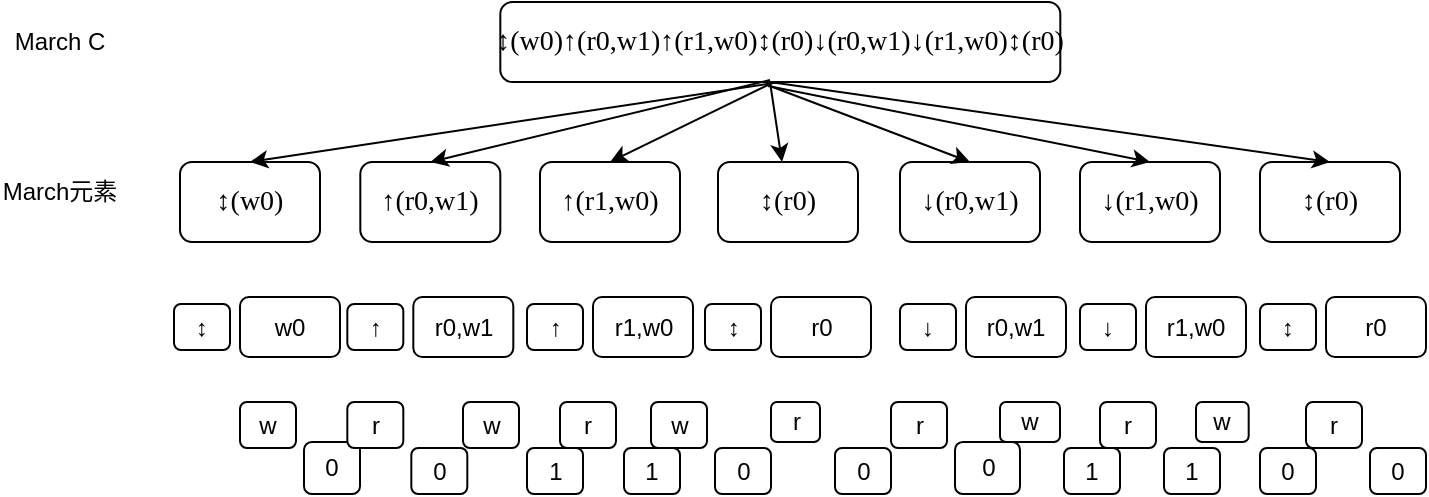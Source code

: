 <mxfile version="20.8.20" type="github">
  <diagram id="oGFlpdTqN46abrTQSJ-Q" name="第 1 页">
    <mxGraphModel dx="1434" dy="796" grid="1" gridSize="10" guides="1" tooltips="1" connect="1" arrows="1" fold="1" page="0" pageScale="1" pageWidth="827" pageHeight="1169" math="0" shadow="0">
      <root>
        <mxCell id="0" />
        <mxCell id="1" parent="0" />
        <mxCell id="kUgraecNUWA_pfVt_VVu-1" value="&lt;p class=&quot;MsoNormal&quot;&gt;&lt;span style=&quot;mso-spacerun:&#39;yes&#39;;font-family:&#39;Times New Roman&#39;;font-size:10.5pt;&lt;br/&gt;mso-font-kerning:1.0pt;&quot;&gt;↕(w0)↑(r0,w1)↑(r1,w0)↕(r0)↓(r0,w1)↓(r1,w0)↕(r0)&lt;/span&gt;&lt;/p&gt;" style="rounded=1;whiteSpace=wrap;html=1;" parent="1" vertex="1">
          <mxGeometry x="270.16" y="160" width="280" height="40" as="geometry" />
        </mxCell>
        <mxCell id="kUgraecNUWA_pfVt_VVu-3" value="&lt;p class=&quot;MsoNormal&quot;&gt;&lt;span style=&quot;mso-spacerun:&#39;yes&#39;;font-family:&#39;Times New Roman&#39;;font-size:10.5pt;&lt;br/&gt;mso-font-kerning:1.0pt;&quot;&gt;↕(w0)&lt;/span&gt;&lt;/p&gt;" style="rounded=1;whiteSpace=wrap;html=1;" parent="1" vertex="1">
          <mxGeometry x="110" y="240" width="70" height="40" as="geometry" />
        </mxCell>
        <mxCell id="kUgraecNUWA_pfVt_VVu-4" value="&lt;p class=&quot;MsoNormal&quot;&gt;&lt;span style=&quot;mso-spacerun:&#39;yes&#39;;font-family:&#39;Times New Roman&#39;;font-size:10.5pt;&#xa;mso-font-kerning:1.0pt;&quot;&gt;&lt;font face=&quot;Times New Roman&quot;&gt;↑(r0,w1)&lt;/font&gt;&lt;/span&gt;&lt;/p&gt;" style="rounded=1;whiteSpace=wrap;html=1;" parent="1" vertex="1">
          <mxGeometry x="200.16" y="240" width="70" height="40" as="geometry" />
        </mxCell>
        <mxCell id="kUgraecNUWA_pfVt_VVu-5" value="&lt;p class=&quot;MsoNormal&quot;&gt;&lt;span style=&quot;mso-spacerun:&#39;yes&#39;;font-family:&#39;Times New Roman&#39;;font-size:10.5pt;&lt;br/&gt;mso-font-kerning:1.0pt;&quot;&gt;↑(r1,w0)&lt;/span&gt;&lt;/p&gt;" style="rounded=1;whiteSpace=wrap;html=1;" parent="1" vertex="1">
          <mxGeometry x="290" y="240" width="70" height="40" as="geometry" />
        </mxCell>
        <mxCell id="kUgraecNUWA_pfVt_VVu-6" value="&lt;p class=&quot;MsoNormal&quot;&gt;&lt;span style=&quot;mso-spacerun:&#39;yes&#39;;font-family:&#39;Times New Roman&#39;;font-size:10.5pt;&lt;br/&gt;mso-font-kerning:1.0pt;&quot;&gt;↕(r0)&lt;/span&gt;&lt;/p&gt;" style="rounded=1;whiteSpace=wrap;html=1;" parent="1" vertex="1">
          <mxGeometry x="379" y="240" width="70" height="40" as="geometry" />
        </mxCell>
        <mxCell id="kUgraecNUWA_pfVt_VVu-7" value="&lt;p class=&quot;MsoNormal&quot;&gt;&lt;span style=&quot;mso-spacerun:&#39;yes&#39;;font-family:&#39;Times New Roman&#39;;font-size:10.5pt;&lt;br/&gt;mso-font-kerning:1.0pt;&quot;&gt;↓(r0,w1)&lt;/span&gt;&lt;/p&gt;" style="rounded=1;whiteSpace=wrap;html=1;" parent="1" vertex="1">
          <mxGeometry x="470" y="240" width="70" height="40" as="geometry" />
        </mxCell>
        <mxCell id="kUgraecNUWA_pfVt_VVu-8" value="&lt;p class=&quot;MsoNormal&quot;&gt;&lt;span style=&quot;mso-spacerun:&#39;yes&#39;;font-family:&#39;Times New Roman&#39;;font-size:10.5pt;&lt;br/&gt;mso-font-kerning:1.0pt;&quot;&gt;↓(r1,w0)&lt;/span&gt;&lt;/p&gt;" style="rounded=1;whiteSpace=wrap;html=1;" parent="1" vertex="1">
          <mxGeometry x="560" y="240" width="70" height="40" as="geometry" />
        </mxCell>
        <mxCell id="kUgraecNUWA_pfVt_VVu-9" value="&lt;p class=&quot;MsoNormal&quot;&gt;&lt;span style=&quot;mso-spacerun:&#39;yes&#39;;font-family:&#39;Times New Roman&#39;;font-size:10.5pt;&lt;br/&gt;mso-font-kerning:1.0pt;&quot;&gt;↕(r0)&lt;/span&gt;&lt;/p&gt;" style="rounded=1;whiteSpace=wrap;html=1;" parent="1" vertex="1">
          <mxGeometry x="650" y="240" width="70" height="40" as="geometry" />
        </mxCell>
        <mxCell id="kUgraecNUWA_pfVt_VVu-14" value="March C" style="text;html=1;strokeColor=none;fillColor=none;align=center;verticalAlign=middle;whiteSpace=wrap;rounded=0;" parent="1" vertex="1">
          <mxGeometry x="20" y="165" width="60" height="30" as="geometry" />
        </mxCell>
        <mxCell id="kUgraecNUWA_pfVt_VVu-15" value="March元素" style="text;html=1;strokeColor=none;fillColor=none;align=center;verticalAlign=middle;whiteSpace=wrap;rounded=0;" parent="1" vertex="1">
          <mxGeometry x="20" y="240" width="60" height="30" as="geometry" />
        </mxCell>
        <mxCell id="pRD_6JttEL12qKxeUE_r-2" value="" style="endArrow=classic;html=1;rounded=0;exitX=0.5;exitY=1;exitDx=0;exitDy=0;entryX=0.5;entryY=0;entryDx=0;entryDy=0;" edge="1" parent="1" source="kUgraecNUWA_pfVt_VVu-1" target="kUgraecNUWA_pfVt_VVu-3">
          <mxGeometry width="50" height="50" relative="1" as="geometry">
            <mxPoint x="-9" y="453" as="sourcePoint" />
            <mxPoint x="41" y="403" as="targetPoint" />
          </mxGeometry>
        </mxCell>
        <mxCell id="pRD_6JttEL12qKxeUE_r-3" value="" style="endArrow=classic;html=1;rounded=0;entryX=0.5;entryY=0;entryDx=0;entryDy=0;" edge="1" parent="1" target="kUgraecNUWA_pfVt_VVu-4">
          <mxGeometry width="50" height="50" relative="1" as="geometry">
            <mxPoint x="405" y="199" as="sourcePoint" />
            <mxPoint x="123" y="427" as="targetPoint" />
          </mxGeometry>
        </mxCell>
        <mxCell id="pRD_6JttEL12qKxeUE_r-4" value="" style="endArrow=classic;html=1;rounded=0;entryX=0.5;entryY=0;entryDx=0;entryDy=0;" edge="1" parent="1" target="kUgraecNUWA_pfVt_VVu-5">
          <mxGeometry width="50" height="50" relative="1" as="geometry">
            <mxPoint x="407" y="200" as="sourcePoint" />
            <mxPoint x="358" y="425" as="targetPoint" />
          </mxGeometry>
        </mxCell>
        <mxCell id="pRD_6JttEL12qKxeUE_r-5" value="" style="endArrow=classic;html=1;rounded=0;" edge="1" parent="1" target="kUgraecNUWA_pfVt_VVu-6">
          <mxGeometry width="50" height="50" relative="1" as="geometry">
            <mxPoint x="405" y="200" as="sourcePoint" />
            <mxPoint x="92" y="451" as="targetPoint" />
          </mxGeometry>
        </mxCell>
        <mxCell id="pRD_6JttEL12qKxeUE_r-6" value="" style="endArrow=classic;html=1;rounded=0;entryX=0.5;entryY=0;entryDx=0;entryDy=0;" edge="1" parent="1" target="kUgraecNUWA_pfVt_VVu-7">
          <mxGeometry width="50" height="50" relative="1" as="geometry">
            <mxPoint x="405" y="202" as="sourcePoint" />
            <mxPoint x="238" y="421" as="targetPoint" />
          </mxGeometry>
        </mxCell>
        <mxCell id="pRD_6JttEL12qKxeUE_r-7" value="" style="endArrow=classic;html=1;rounded=0;entryX=0.5;entryY=0;entryDx=0;entryDy=0;" edge="1" parent="1" target="kUgraecNUWA_pfVt_VVu-8">
          <mxGeometry width="50" height="50" relative="1" as="geometry">
            <mxPoint x="404" y="202" as="sourcePoint" />
            <mxPoint x="267" y="438" as="targetPoint" />
          </mxGeometry>
        </mxCell>
        <mxCell id="pRD_6JttEL12qKxeUE_r-8" value="" style="endArrow=classic;html=1;rounded=0;entryX=0.5;entryY=0;entryDx=0;entryDy=0;" edge="1" parent="1" target="kUgraecNUWA_pfVt_VVu-9">
          <mxGeometry width="50" height="50" relative="1" as="geometry">
            <mxPoint x="405" y="200" as="sourcePoint" />
            <mxPoint x="146" y="477" as="targetPoint" />
          </mxGeometry>
        </mxCell>
        <mxCell id="pRD_6JttEL12qKxeUE_r-10" value="↕" style="rounded=1;whiteSpace=wrap;html=1;" vertex="1" parent="1">
          <mxGeometry x="107" y="311" width="28" height="23" as="geometry" />
        </mxCell>
        <mxCell id="pRD_6JttEL12qKxeUE_r-11" value="w0" style="rounded=1;whiteSpace=wrap;html=1;" vertex="1" parent="1">
          <mxGeometry x="140" y="307.5" width="50" height="30" as="geometry" />
        </mxCell>
        <mxCell id="pRD_6JttEL12qKxeUE_r-12" value="↑" style="rounded=1;whiteSpace=wrap;html=1;" vertex="1" parent="1">
          <mxGeometry x="193.66" y="311" width="28" height="23" as="geometry" />
        </mxCell>
        <mxCell id="pRD_6JttEL12qKxeUE_r-13" value="r0,w1" style="rounded=1;whiteSpace=wrap;html=1;" vertex="1" parent="1">
          <mxGeometry x="226.66" y="307.5" width="50" height="30" as="geometry" />
        </mxCell>
        <mxCell id="pRD_6JttEL12qKxeUE_r-14" value="↑" style="rounded=1;whiteSpace=wrap;html=1;" vertex="1" parent="1">
          <mxGeometry x="283.5" y="311" width="28" height="23" as="geometry" />
        </mxCell>
        <mxCell id="pRD_6JttEL12qKxeUE_r-15" value="r1,w0" style="rounded=1;whiteSpace=wrap;html=1;" vertex="1" parent="1">
          <mxGeometry x="316.5" y="307.5" width="50" height="30" as="geometry" />
        </mxCell>
        <mxCell id="pRD_6JttEL12qKxeUE_r-16" value="↕" style="rounded=1;whiteSpace=wrap;html=1;" vertex="1" parent="1">
          <mxGeometry x="372.5" y="311" width="28" height="23" as="geometry" />
        </mxCell>
        <mxCell id="pRD_6JttEL12qKxeUE_r-17" value="r0" style="rounded=1;whiteSpace=wrap;html=1;" vertex="1" parent="1">
          <mxGeometry x="405.5" y="307.5" width="50" height="30" as="geometry" />
        </mxCell>
        <mxCell id="pRD_6JttEL12qKxeUE_r-18" value="↓" style="rounded=1;whiteSpace=wrap;html=1;" vertex="1" parent="1">
          <mxGeometry x="470" y="311" width="28" height="23" as="geometry" />
        </mxCell>
        <mxCell id="pRD_6JttEL12qKxeUE_r-19" value="r0,w1" style="rounded=1;whiteSpace=wrap;html=1;" vertex="1" parent="1">
          <mxGeometry x="503" y="307.5" width="50" height="30" as="geometry" />
        </mxCell>
        <mxCell id="pRD_6JttEL12qKxeUE_r-20" value="↓" style="rounded=1;whiteSpace=wrap;html=1;" vertex="1" parent="1">
          <mxGeometry x="560" y="311" width="28" height="23" as="geometry" />
        </mxCell>
        <mxCell id="pRD_6JttEL12qKxeUE_r-21" value="r1,w0" style="rounded=1;whiteSpace=wrap;html=1;" vertex="1" parent="1">
          <mxGeometry x="593" y="307.5" width="50" height="30" as="geometry" />
        </mxCell>
        <mxCell id="pRD_6JttEL12qKxeUE_r-22" value="↕" style="rounded=1;whiteSpace=wrap;html=1;" vertex="1" parent="1">
          <mxGeometry x="650" y="311" width="28" height="23" as="geometry" />
        </mxCell>
        <mxCell id="pRD_6JttEL12qKxeUE_r-23" value="r0" style="rounded=1;whiteSpace=wrap;html=1;" vertex="1" parent="1">
          <mxGeometry x="683" y="307.5" width="50" height="30" as="geometry" />
        </mxCell>
        <mxCell id="pRD_6JttEL12qKxeUE_r-24" value="w" style="rounded=1;whiteSpace=wrap;html=1;" vertex="1" parent="1">
          <mxGeometry x="140" y="360" width="28" height="23" as="geometry" />
        </mxCell>
        <mxCell id="pRD_6JttEL12qKxeUE_r-25" value="0" style="rounded=1;whiteSpace=wrap;html=1;" vertex="1" parent="1">
          <mxGeometry x="172" y="380" width="28" height="26" as="geometry" />
        </mxCell>
        <mxCell id="pRD_6JttEL12qKxeUE_r-26" value="r" style="rounded=1;whiteSpace=wrap;html=1;" vertex="1" parent="1">
          <mxGeometry x="193.66" y="360" width="28" height="23" as="geometry" />
        </mxCell>
        <mxCell id="pRD_6JttEL12qKxeUE_r-27" value="0" style="rounded=1;whiteSpace=wrap;html=1;" vertex="1" parent="1">
          <mxGeometry x="225.66" y="383" width="28" height="23" as="geometry" />
        </mxCell>
        <mxCell id="pRD_6JttEL12qKxeUE_r-28" value="r" style="rounded=1;whiteSpace=wrap;html=1;" vertex="1" parent="1">
          <mxGeometry x="300" y="360" width="28" height="23" as="geometry" />
        </mxCell>
        <mxCell id="pRD_6JttEL12qKxeUE_r-29" value="1" style="rounded=1;whiteSpace=wrap;html=1;" vertex="1" parent="1">
          <mxGeometry x="332" y="383" width="28" height="23" as="geometry" />
        </mxCell>
        <mxCell id="pRD_6JttEL12qKxeUE_r-30" value="r" style="rounded=1;whiteSpace=wrap;html=1;" vertex="1" parent="1">
          <mxGeometry x="405.5" y="360" width="24.5" height="20" as="geometry" />
        </mxCell>
        <mxCell id="pRD_6JttEL12qKxeUE_r-31" value="0" style="rounded=1;whiteSpace=wrap;html=1;" vertex="1" parent="1">
          <mxGeometry x="437.5" y="383" width="28" height="23" as="geometry" />
        </mxCell>
        <mxCell id="pRD_6JttEL12qKxeUE_r-32" value="r" style="rounded=1;whiteSpace=wrap;html=1;" vertex="1" parent="1">
          <mxGeometry x="465.5" y="360" width="28" height="23" as="geometry" />
        </mxCell>
        <mxCell id="pRD_6JttEL12qKxeUE_r-33" value="0" style="rounded=1;whiteSpace=wrap;html=1;" vertex="1" parent="1">
          <mxGeometry x="497.5" y="380" width="32.5" height="26" as="geometry" />
        </mxCell>
        <mxCell id="pRD_6JttEL12qKxeUE_r-34" value="w" style="rounded=1;whiteSpace=wrap;html=1;" vertex="1" parent="1">
          <mxGeometry x="520" y="360" width="30" height="20" as="geometry" />
        </mxCell>
        <mxCell id="pRD_6JttEL12qKxeUE_r-35" value="1" style="rounded=1;whiteSpace=wrap;html=1;" vertex="1" parent="1">
          <mxGeometry x="552" y="383" width="28" height="23" as="geometry" />
        </mxCell>
        <mxCell id="pRD_6JttEL12qKxeUE_r-37" value="w" style="rounded=1;whiteSpace=wrap;html=1;" vertex="1" parent="1">
          <mxGeometry x="251.5" y="360" width="28" height="23" as="geometry" />
        </mxCell>
        <mxCell id="pRD_6JttEL12qKxeUE_r-38" value="1" style="rounded=1;whiteSpace=wrap;html=1;" vertex="1" parent="1">
          <mxGeometry x="283.5" y="383" width="28" height="23" as="geometry" />
        </mxCell>
        <mxCell id="pRD_6JttEL12qKxeUE_r-39" value="w" style="rounded=1;whiteSpace=wrap;html=1;" vertex="1" parent="1">
          <mxGeometry x="345.5" y="360" width="28" height="23" as="geometry" />
        </mxCell>
        <mxCell id="pRD_6JttEL12qKxeUE_r-40" value="0" style="rounded=1;whiteSpace=wrap;html=1;" vertex="1" parent="1">
          <mxGeometry x="377.5" y="383" width="28" height="23" as="geometry" />
        </mxCell>
        <mxCell id="pRD_6JttEL12qKxeUE_r-41" value="r" style="rounded=1;whiteSpace=wrap;html=1;" vertex="1" parent="1">
          <mxGeometry x="570" y="360" width="28" height="23" as="geometry" />
        </mxCell>
        <mxCell id="pRD_6JttEL12qKxeUE_r-42" value="1" style="rounded=1;whiteSpace=wrap;html=1;" vertex="1" parent="1">
          <mxGeometry x="602" y="383" width="28" height="23" as="geometry" />
        </mxCell>
        <mxCell id="pRD_6JttEL12qKxeUE_r-43" value="w" style="rounded=1;whiteSpace=wrap;html=1;" vertex="1" parent="1">
          <mxGeometry x="618" y="360" width="26.34" height="20" as="geometry" />
        </mxCell>
        <mxCell id="pRD_6JttEL12qKxeUE_r-44" value="0" style="rounded=1;whiteSpace=wrap;html=1;" vertex="1" parent="1">
          <mxGeometry x="650" y="383" width="28" height="23" as="geometry" />
        </mxCell>
        <mxCell id="pRD_6JttEL12qKxeUE_r-45" value="r" style="rounded=1;whiteSpace=wrap;html=1;" vertex="1" parent="1">
          <mxGeometry x="673" y="360" width="28" height="23" as="geometry" />
        </mxCell>
        <mxCell id="pRD_6JttEL12qKxeUE_r-46" value="0" style="rounded=1;whiteSpace=wrap;html=1;" vertex="1" parent="1">
          <mxGeometry x="705" y="383" width="28" height="23" as="geometry" />
        </mxCell>
      </root>
    </mxGraphModel>
  </diagram>
</mxfile>
